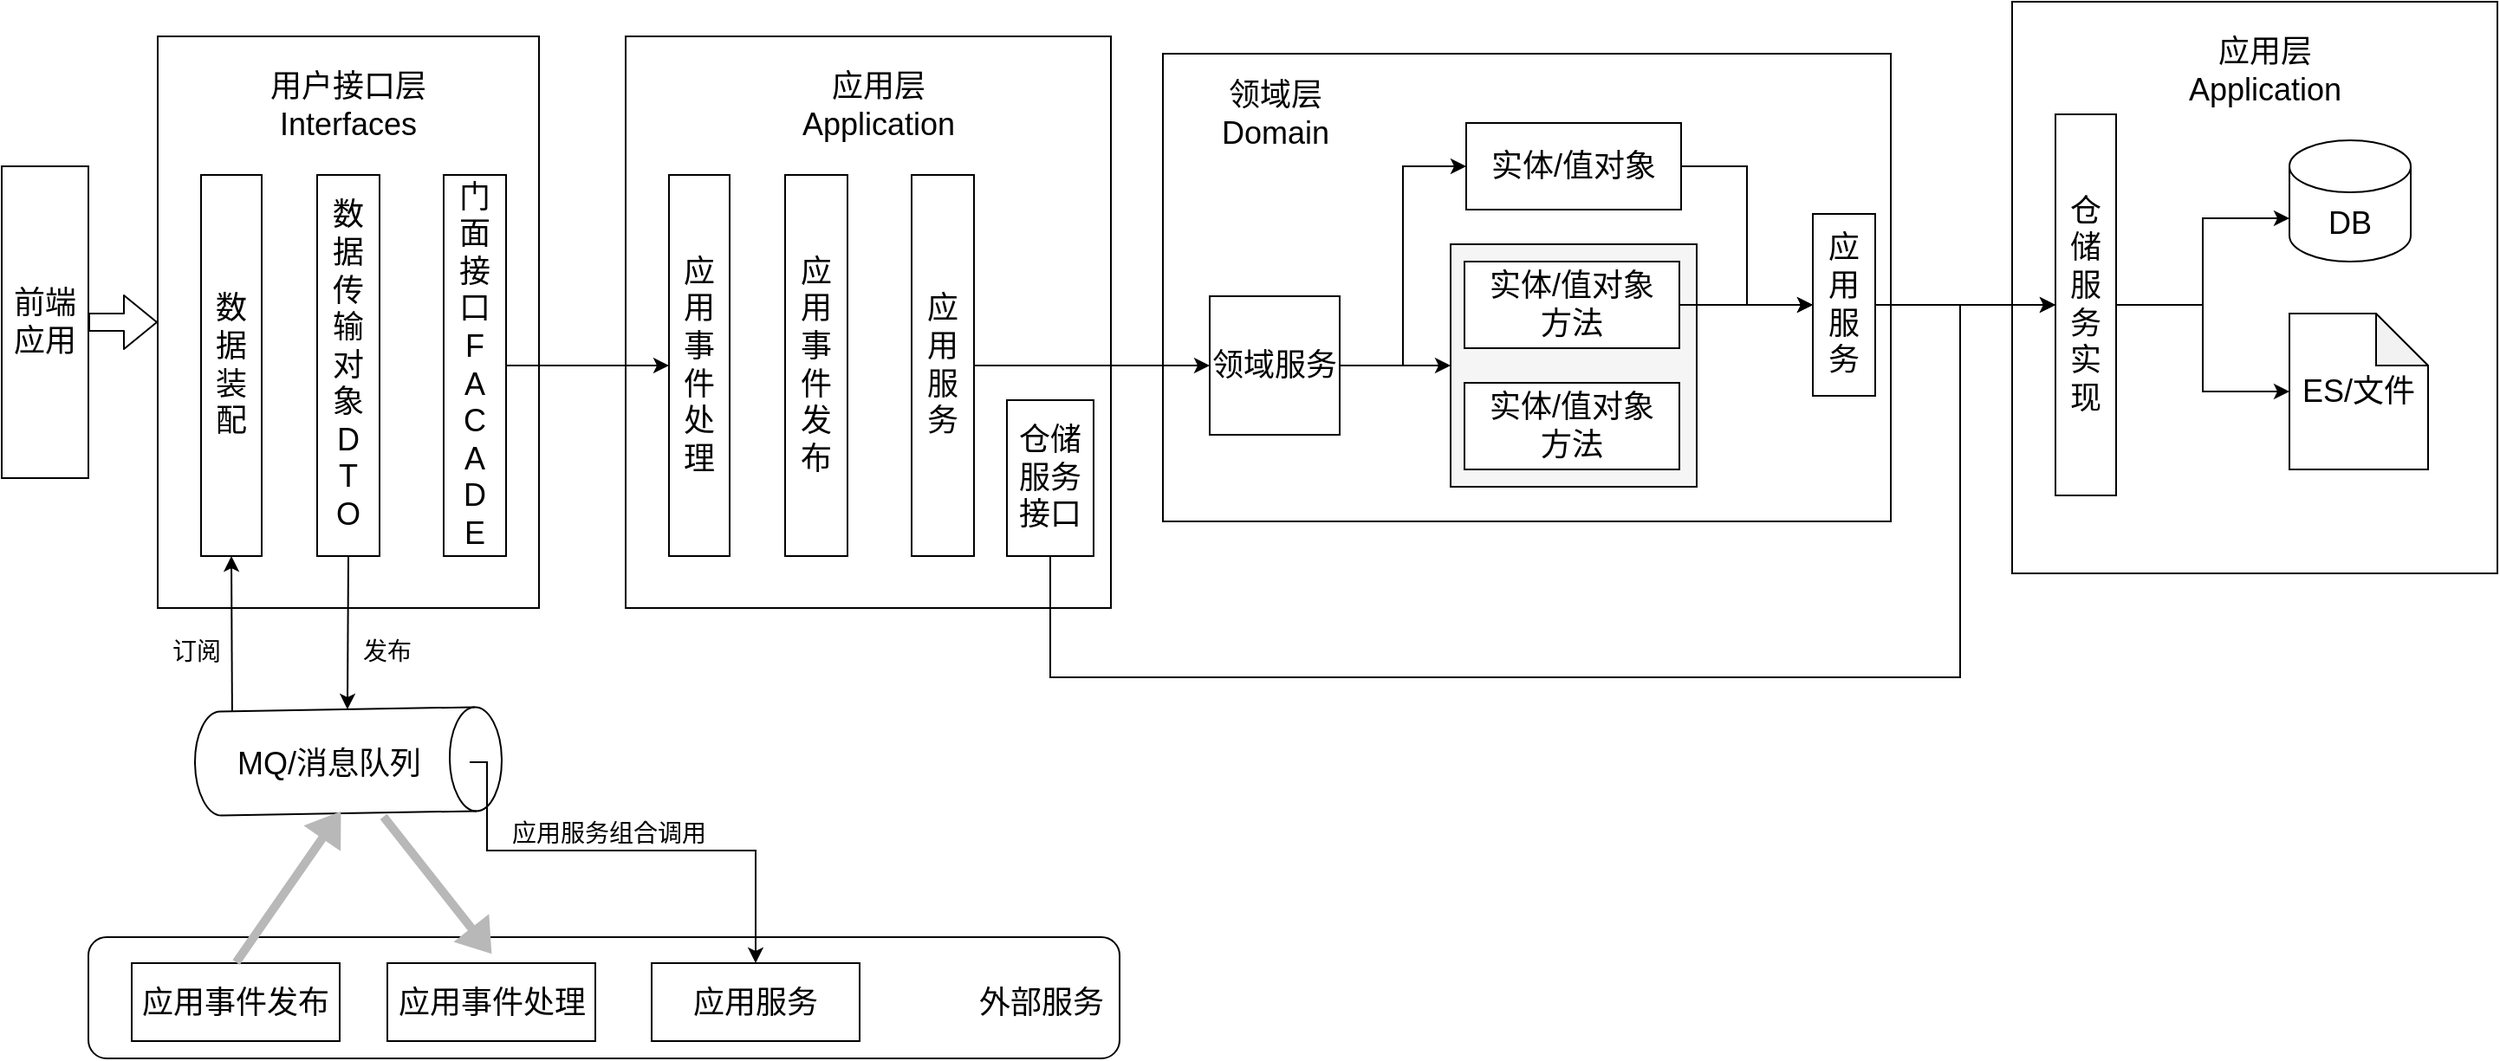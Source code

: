 <mxfile version="14.5.1" type="device"><diagram id="Ohy0cr0k2MGtb4H0knpd" name="第 1 页"><mxGraphModel dx="1231" dy="948" grid="1" gridSize="10" guides="1" tooltips="1" connect="1" arrows="1" fold="1" page="1" pageScale="1" pageWidth="827" pageHeight="1169" math="0" shadow="0"><root><mxCell id="0"/><mxCell id="1" parent="0"/><mxCell id="T-qDs-RT19fgyQ4YJEB4-98" value="" style="group" vertex="1" connectable="0" parent="1"><mxGeometry x="800" y="250" width="420" height="270" as="geometry"/></mxCell><mxCell id="T-qDs-RT19fgyQ4YJEB4-44" value="&lt;font style=&quot;font-size: 18px&quot;&gt;&lt;br&gt;&lt;/font&gt;" style="rounded=0;whiteSpace=wrap;html=1;" vertex="1" parent="T-qDs-RT19fgyQ4YJEB4-98"><mxGeometry width="420" height="270" as="geometry"/></mxCell><mxCell id="T-qDs-RT19fgyQ4YJEB4-45" value="&lt;font style=&quot;font-size: 18px&quot;&gt;领域层&lt;br&gt;Domain&lt;br&gt;&lt;/font&gt;" style="text;html=1;strokeColor=none;fillColor=none;align=center;verticalAlign=middle;whiteSpace=wrap;rounded=0;" vertex="1" parent="T-qDs-RT19fgyQ4YJEB4-98"><mxGeometry x="10" y="15" width="110" height="40" as="geometry"/></mxCell><mxCell id="T-qDs-RT19fgyQ4YJEB4-46" value="&lt;span style=&quot;font-size: 18px&quot;&gt;领域服务&lt;/span&gt;" style="rounded=0;whiteSpace=wrap;html=1;align=center;" vertex="1" parent="T-qDs-RT19fgyQ4YJEB4-98"><mxGeometry x="27" y="140" width="75" height="80" as="geometry"/></mxCell><mxCell id="T-qDs-RT19fgyQ4YJEB4-47" value="&lt;div&gt;&lt;span style=&quot;font-size: 18px&quot;&gt;实体/值对象&lt;/span&gt;&lt;/div&gt;" style="rounded=0;whiteSpace=wrap;html=1;align=center;" vertex="1" parent="T-qDs-RT19fgyQ4YJEB4-98"><mxGeometry x="175" y="40" width="124" height="50" as="geometry"/></mxCell><mxCell id="T-qDs-RT19fgyQ4YJEB4-56" style="edgeStyle=orthogonalEdgeStyle;rounded=0;orthogonalLoop=1;jettySize=auto;html=1;entryX=0;entryY=0.5;entryDx=0;entryDy=0;labelBackgroundColor=#B8B8B8;fillColor=none;" edge="1" parent="T-qDs-RT19fgyQ4YJEB4-98" source="T-qDs-RT19fgyQ4YJEB4-46" target="T-qDs-RT19fgyQ4YJEB4-47"><mxGeometry as="geometry"/></mxCell><mxCell id="T-qDs-RT19fgyQ4YJEB4-48" value="&lt;span style=&quot;font-size: 18px&quot;&gt;应用服务&lt;br&gt;&lt;/span&gt;" style="rounded=0;whiteSpace=wrap;html=1;align=center;" vertex="1" parent="T-qDs-RT19fgyQ4YJEB4-98"><mxGeometry x="375" y="92.5" width="36" height="105" as="geometry"/></mxCell><mxCell id="T-qDs-RT19fgyQ4YJEB4-61" style="edgeStyle=orthogonalEdgeStyle;rounded=0;orthogonalLoop=1;jettySize=auto;html=1;entryX=0;entryY=0.5;entryDx=0;entryDy=0;labelBackgroundColor=#B8B8B8;fillColor=none;" edge="1" parent="T-qDs-RT19fgyQ4YJEB4-98" source="T-qDs-RT19fgyQ4YJEB4-47" target="T-qDs-RT19fgyQ4YJEB4-48"><mxGeometry as="geometry"/></mxCell><mxCell id="T-qDs-RT19fgyQ4YJEB4-53" value="" style="group;fillColor=#f5f5f5;strokeColor=#666666;fontColor=#333333;" vertex="1" connectable="0" parent="T-qDs-RT19fgyQ4YJEB4-98"><mxGeometry x="166" y="110" width="142" height="140" as="geometry"/></mxCell><mxCell id="T-qDs-RT19fgyQ4YJEB4-52" value="" style="rounded=0;whiteSpace=wrap;html=1;fillColor=none;" vertex="1" parent="T-qDs-RT19fgyQ4YJEB4-53"><mxGeometry width="142" height="140" as="geometry"/></mxCell><mxCell id="T-qDs-RT19fgyQ4YJEB4-50" value="&lt;div&gt;&lt;span style=&quot;font-size: 18px&quot;&gt;实体/值对象&lt;/span&gt;&lt;/div&gt;&lt;div&gt;&lt;span style=&quot;font-size: 18px&quot;&gt;方法&lt;/span&gt;&lt;/div&gt;" style="rounded=0;whiteSpace=wrap;html=1;align=center;" vertex="1" parent="T-qDs-RT19fgyQ4YJEB4-53"><mxGeometry x="8" y="10" width="124" height="50" as="geometry"/></mxCell><mxCell id="T-qDs-RT19fgyQ4YJEB4-51" value="&lt;div&gt;&lt;span style=&quot;font-size: 18px&quot;&gt;实体/值对象&lt;/span&gt;&lt;/div&gt;&lt;div&gt;&lt;span style=&quot;font-size: 18px&quot;&gt;方法&lt;/span&gt;&lt;/div&gt;" style="rounded=0;whiteSpace=wrap;html=1;align=center;" vertex="1" parent="T-qDs-RT19fgyQ4YJEB4-53"><mxGeometry x="8" y="80" width="124" height="50" as="geometry"/></mxCell><mxCell id="T-qDs-RT19fgyQ4YJEB4-54" style="edgeStyle=orthogonalEdgeStyle;rounded=0;orthogonalLoop=1;jettySize=auto;html=1;entryX=0;entryY=0.5;entryDx=0;entryDy=0;labelBackgroundColor=#B8B8B8;fillColor=none;" edge="1" parent="T-qDs-RT19fgyQ4YJEB4-98" source="T-qDs-RT19fgyQ4YJEB4-46" target="T-qDs-RT19fgyQ4YJEB4-52"><mxGeometry as="geometry"/></mxCell><mxCell id="T-qDs-RT19fgyQ4YJEB4-60" style="edgeStyle=orthogonalEdgeStyle;rounded=0;orthogonalLoop=1;jettySize=auto;html=1;exitX=1;exitY=0.5;exitDx=0;exitDy=0;entryX=0;entryY=0.5;entryDx=0;entryDy=0;labelBackgroundColor=#B8B8B8;fillColor=none;" edge="1" parent="T-qDs-RT19fgyQ4YJEB4-98" source="T-qDs-RT19fgyQ4YJEB4-50" target="T-qDs-RT19fgyQ4YJEB4-48"><mxGeometry as="geometry"/></mxCell><mxCell id="T-qDs-RT19fgyQ4YJEB4-97" value="" style="group" vertex="1" connectable="0" parent="1"><mxGeometry x="1290" y="220" width="280" height="330" as="geometry"/></mxCell><mxCell id="T-qDs-RT19fgyQ4YJEB4-79" value="&lt;font style=&quot;font-size: 18px&quot;&gt;&lt;br&gt;&lt;/font&gt;" style="rounded=0;whiteSpace=wrap;html=1;" vertex="1" parent="T-qDs-RT19fgyQ4YJEB4-97"><mxGeometry width="280" height="330" as="geometry"/></mxCell><mxCell id="T-qDs-RT19fgyQ4YJEB4-80" value="&lt;font style=&quot;font-size: 18px&quot;&gt;应用层&lt;br&gt;Application&lt;br&gt;&lt;/font&gt;" style="text;html=1;strokeColor=none;fillColor=none;align=center;verticalAlign=middle;whiteSpace=wrap;rounded=0;" vertex="1" parent="T-qDs-RT19fgyQ4YJEB4-97"><mxGeometry x="91" y="20" width="110" height="40" as="geometry"/></mxCell><mxCell id="T-qDs-RT19fgyQ4YJEB4-81" value="&lt;span style=&quot;font-size: 18px&quot;&gt;仓储服务实现&lt;/span&gt;" style="rounded=0;whiteSpace=wrap;html=1;align=center;" vertex="1" parent="T-qDs-RT19fgyQ4YJEB4-97"><mxGeometry x="25" y="65" width="35" height="220" as="geometry"/></mxCell><mxCell id="T-qDs-RT19fgyQ4YJEB4-89" value="&lt;font style=&quot;font-size: 18px&quot;&gt;DB&lt;/font&gt;" style="shape=cylinder3;whiteSpace=wrap;html=1;boundedLbl=1;backgroundOutline=1;size=15;rotation=0;" vertex="1" parent="T-qDs-RT19fgyQ4YJEB4-97"><mxGeometry x="160" y="80" width="70" height="70" as="geometry"/></mxCell><mxCell id="T-qDs-RT19fgyQ4YJEB4-91" style="edgeStyle=orthogonalEdgeStyle;rounded=0;orthogonalLoop=1;jettySize=auto;html=1;exitX=1;exitY=0.5;exitDx=0;exitDy=0;entryX=0;entryY=0;entryDx=0;entryDy=45;entryPerimeter=0;labelBackgroundColor=#B8B8B8;fillColor=none;" edge="1" parent="T-qDs-RT19fgyQ4YJEB4-97" source="T-qDs-RT19fgyQ4YJEB4-81" target="T-qDs-RT19fgyQ4YJEB4-89"><mxGeometry relative="1" as="geometry"/></mxCell><mxCell id="T-qDs-RT19fgyQ4YJEB4-90" value="&lt;font style=&quot;font-size: 18px&quot;&gt;ES/文件&lt;/font&gt;" style="shape=note;whiteSpace=wrap;html=1;backgroundOutline=1;darkOpacity=0.05;" vertex="1" parent="T-qDs-RT19fgyQ4YJEB4-97"><mxGeometry x="160" y="180" width="80" height="90" as="geometry"/></mxCell><mxCell id="T-qDs-RT19fgyQ4YJEB4-92" style="edgeStyle=orthogonalEdgeStyle;rounded=0;orthogonalLoop=1;jettySize=auto;html=1;exitX=1;exitY=0.5;exitDx=0;exitDy=0;entryX=0;entryY=0.5;entryDx=0;entryDy=0;entryPerimeter=0;labelBackgroundColor=#B8B8B8;fillColor=none;" edge="1" parent="T-qDs-RT19fgyQ4YJEB4-97" source="T-qDs-RT19fgyQ4YJEB4-81" target="T-qDs-RT19fgyQ4YJEB4-90"><mxGeometry relative="1" as="geometry"/></mxCell><mxCell id="T-qDs-RT19fgyQ4YJEB4-1" value="&lt;font style=&quot;font-size: 18px&quot;&gt;&lt;br&gt;&lt;/font&gt;" style="rounded=0;whiteSpace=wrap;html=1;" vertex="1" parent="1"><mxGeometry x="220" y="240" width="220" height="330" as="geometry"/></mxCell><mxCell id="T-qDs-RT19fgyQ4YJEB4-2" value="&lt;font style=&quot;font-size: 18px&quot;&gt;前端&lt;br&gt;应用&lt;/font&gt;" style="rounded=0;whiteSpace=wrap;html=1;" vertex="1" parent="1"><mxGeometry x="130" y="315" width="50" height="180" as="geometry"/></mxCell><mxCell id="T-qDs-RT19fgyQ4YJEB4-3" value="&lt;font style=&quot;font-size: 18px&quot;&gt;用户接口层&lt;br&gt;Interfaces&lt;/font&gt;" style="text;html=1;strokeColor=none;fillColor=none;align=center;verticalAlign=middle;whiteSpace=wrap;rounded=0;" vertex="1" parent="1"><mxGeometry x="275" y="260" width="110" height="40" as="geometry"/></mxCell><mxCell id="T-qDs-RT19fgyQ4YJEB4-4" value="&lt;span style=&quot;font-size: 18px&quot;&gt;数据装配&lt;/span&gt;" style="rounded=0;whiteSpace=wrap;html=1;align=center;" vertex="1" parent="1"><mxGeometry x="245" y="320" width="35" height="220" as="geometry"/></mxCell><mxCell id="T-qDs-RT19fgyQ4YJEB4-5" value="&lt;div&gt;&lt;span style=&quot;font-size: 18px&quot;&gt;数据传输对象&lt;/span&gt;&lt;/div&gt;&lt;div&gt;&lt;span style=&quot;font-size: 18px&quot;&gt;D&lt;/span&gt;&lt;/div&gt;&lt;div&gt;&lt;span style=&quot;font-size: 18px&quot;&gt;T&lt;/span&gt;&lt;/div&gt;&lt;div&gt;&lt;span style=&quot;font-size: 18px&quot;&gt;O&lt;/span&gt;&lt;/div&gt;" style="rounded=0;whiteSpace=wrap;html=1;align=center;" vertex="1" parent="1"><mxGeometry x="312" y="320" width="36" height="220" as="geometry"/></mxCell><mxCell id="T-qDs-RT19fgyQ4YJEB4-9" value="&lt;span style=&quot;font-size: 18px&quot;&gt;门面接口&lt;br&gt;F&lt;br&gt;A&lt;br&gt;C&lt;br&gt;A&lt;br&gt;D&lt;br&gt;E&lt;br&gt;&lt;/span&gt;" style="rounded=0;whiteSpace=wrap;html=1;align=center;" vertex="1" parent="1"><mxGeometry x="385" y="320" width="36" height="220" as="geometry"/></mxCell><mxCell id="T-qDs-RT19fgyQ4YJEB4-10" value="" style="shape=flexArrow;endArrow=classic;html=1;exitX=1;exitY=0.5;exitDx=0;exitDy=0;entryX=0;entryY=0.5;entryDx=0;entryDy=0;" edge="1" parent="1" source="T-qDs-RT19fgyQ4YJEB4-2" target="T-qDs-RT19fgyQ4YJEB4-1"><mxGeometry width="50" height="50" relative="1" as="geometry"><mxPoint x="160" y="430" as="sourcePoint"/><mxPoint x="210" y="380" as="targetPoint"/></mxGeometry></mxCell><mxCell id="T-qDs-RT19fgyQ4YJEB4-11" value="&lt;font style=&quot;font-size: 18px&quot;&gt;&lt;br&gt;&lt;/font&gt;" style="rounded=0;whiteSpace=wrap;html=1;" vertex="1" parent="1"><mxGeometry x="490" y="240" width="280" height="330" as="geometry"/></mxCell><mxCell id="T-qDs-RT19fgyQ4YJEB4-12" value="&lt;font style=&quot;font-size: 18px&quot;&gt;应用层&lt;br&gt;Application&lt;br&gt;&lt;/font&gt;" style="text;html=1;strokeColor=none;fillColor=none;align=center;verticalAlign=middle;whiteSpace=wrap;rounded=0;" vertex="1" parent="1"><mxGeometry x="581" y="260" width="110" height="40" as="geometry"/></mxCell><mxCell id="T-qDs-RT19fgyQ4YJEB4-13" value="&lt;span style=&quot;font-size: 18px&quot;&gt;应用事件处理&lt;/span&gt;" style="rounded=0;whiteSpace=wrap;html=1;align=center;" vertex="1" parent="1"><mxGeometry x="515" y="320" width="35" height="220" as="geometry"/></mxCell><mxCell id="T-qDs-RT19fgyQ4YJEB4-14" value="&lt;div&gt;&lt;span style=&quot;font-size: 18px&quot;&gt;应用事件发布&lt;/span&gt;&lt;/div&gt;" style="rounded=0;whiteSpace=wrap;html=1;align=center;" vertex="1" parent="1"><mxGeometry x="582" y="320" width="36" height="220" as="geometry"/></mxCell><mxCell id="T-qDs-RT19fgyQ4YJEB4-95" style="edgeStyle=orthogonalEdgeStyle;rounded=0;orthogonalLoop=1;jettySize=auto;html=1;labelBackgroundColor=#B8B8B8;fillColor=none;" edge="1" parent="1" source="T-qDs-RT19fgyQ4YJEB4-15" target="T-qDs-RT19fgyQ4YJEB4-46"><mxGeometry relative="1" as="geometry"/></mxCell><mxCell id="T-qDs-RT19fgyQ4YJEB4-15" value="&lt;span style=&quot;font-size: 18px&quot;&gt;应用服务&lt;br&gt;&lt;/span&gt;" style="rounded=0;whiteSpace=wrap;html=1;align=center;" vertex="1" parent="1"><mxGeometry x="655" y="320" width="36" height="220" as="geometry"/></mxCell><mxCell id="T-qDs-RT19fgyQ4YJEB4-86" style="edgeStyle=orthogonalEdgeStyle;rounded=0;orthogonalLoop=1;jettySize=auto;html=1;labelBackgroundColor=#B8B8B8;fillColor=none;entryX=0;entryY=0.5;entryDx=0;entryDy=0;" edge="1" parent="1" source="T-qDs-RT19fgyQ4YJEB4-16" target="T-qDs-RT19fgyQ4YJEB4-81"><mxGeometry relative="1" as="geometry"><mxPoint x="1280" y="385" as="targetPoint"/><Array as="points"><mxPoint x="735" y="610"/><mxPoint x="1260" y="610"/><mxPoint x="1260" y="395"/></Array></mxGeometry></mxCell><mxCell id="T-qDs-RT19fgyQ4YJEB4-16" value="&lt;span style=&quot;font-size: 18px&quot;&gt;仓储服务&lt;br&gt;接口&lt;br&gt;&lt;/span&gt;" style="rounded=0;whiteSpace=wrap;html=1;align=center;" vertex="1" parent="1"><mxGeometry x="710" y="450" width="50" height="90" as="geometry"/></mxCell><mxCell id="T-qDs-RT19fgyQ4YJEB4-19" value="" style="group" vertex="1" connectable="0" parent="1"><mxGeometry x="240.995" y="626.955" width="178.01" height="63.08" as="geometry"/></mxCell><mxCell id="T-qDs-RT19fgyQ4YJEB4-17" value="" style="shape=cylinder3;whiteSpace=wrap;html=1;boundedLbl=1;backgroundOutline=1;size=15;rotation=89;" vertex="1" parent="T-qDs-RT19fgyQ4YJEB4-19"><mxGeometry x="59.005" y="-56.955" width="60" height="176.99" as="geometry"/></mxCell><mxCell id="T-qDs-RT19fgyQ4YJEB4-18" value="&lt;font style=&quot;font-size: 18px&quot;&gt;MQ/消息队列&lt;br&gt;&lt;/font&gt;" style="text;html=1;strokeColor=none;fillColor=none;align=center;verticalAlign=middle;whiteSpace=wrap;rounded=0;" vertex="1" parent="T-qDs-RT19fgyQ4YJEB4-19"><mxGeometry x="22.645" y="13.285" width="110" height="40" as="geometry"/></mxCell><mxCell id="T-qDs-RT19fgyQ4YJEB4-22" value="" style="endArrow=classic;html=1;exitX=0.006;exitY=0.876;exitDx=0;exitDy=0;exitPerimeter=0;entryX=0.5;entryY=1;entryDx=0;entryDy=0;" edge="1" parent="1" source="T-qDs-RT19fgyQ4YJEB4-17" target="T-qDs-RT19fgyQ4YJEB4-4"><mxGeometry width="50" height="50" relative="1" as="geometry"><mxPoint x="250" y="640" as="sourcePoint"/><mxPoint x="300" y="590" as="targetPoint"/></mxGeometry></mxCell><mxCell id="T-qDs-RT19fgyQ4YJEB4-25" value="&lt;font style=&quot;font-size: 14px&quot;&gt;订阅&lt;/font&gt;" style="text;html=1;strokeColor=none;fillColor=none;align=center;verticalAlign=middle;whiteSpace=wrap;rounded=0;" vertex="1" parent="1"><mxGeometry x="220" y="585" width="45" height="20" as="geometry"/></mxCell><mxCell id="T-qDs-RT19fgyQ4YJEB4-26" value="" style="endArrow=classic;html=1;exitX=0.5;exitY=1;exitDx=0;exitDy=0;entryX=0;entryY=0.5;entryDx=0;entryDy=0;entryPerimeter=0;" edge="1" parent="1" source="T-qDs-RT19fgyQ4YJEB4-5" target="T-qDs-RT19fgyQ4YJEB4-17"><mxGeometry width="50" height="50" relative="1" as="geometry"><mxPoint x="310" y="630" as="sourcePoint"/><mxPoint x="360" y="580" as="targetPoint"/></mxGeometry></mxCell><mxCell id="T-qDs-RT19fgyQ4YJEB4-27" value="&lt;font style=&quot;font-size: 14px&quot;&gt;发布&lt;/font&gt;" style="text;html=1;strokeColor=none;fillColor=none;align=center;verticalAlign=middle;whiteSpace=wrap;rounded=0;" vertex="1" parent="1"><mxGeometry x="330" y="585" width="45" height="20" as="geometry"/></mxCell><mxCell id="T-qDs-RT19fgyQ4YJEB4-35" value="" style="group" vertex="1" connectable="0" parent="1"><mxGeometry x="180" y="760" width="605" height="70" as="geometry"/></mxCell><mxCell id="T-qDs-RT19fgyQ4YJEB4-29" value="" style="rounded=1;whiteSpace=wrap;html=1;" vertex="1" parent="T-qDs-RT19fgyQ4YJEB4-35"><mxGeometry width="595" height="70" as="geometry"/></mxCell><mxCell id="T-qDs-RT19fgyQ4YJEB4-30" value="&lt;font style=&quot;font-size: 18px&quot;&gt;应用事件发布&lt;/font&gt;" style="rounded=0;whiteSpace=wrap;html=1;" vertex="1" parent="T-qDs-RT19fgyQ4YJEB4-35"><mxGeometry x="25" y="15" width="120" height="45" as="geometry"/></mxCell><mxCell id="T-qDs-RT19fgyQ4YJEB4-31" value="&lt;font style=&quot;font-size: 18px&quot;&gt;应用事件处理&lt;/font&gt;" style="rounded=0;whiteSpace=wrap;html=1;" vertex="1" parent="T-qDs-RT19fgyQ4YJEB4-35"><mxGeometry x="172.5" y="15" width="120" height="45" as="geometry"/></mxCell><mxCell id="T-qDs-RT19fgyQ4YJEB4-32" value="&lt;font style=&quot;font-size: 18px&quot;&gt;应用服务&lt;/font&gt;" style="rounded=0;whiteSpace=wrap;html=1;" vertex="1" parent="T-qDs-RT19fgyQ4YJEB4-35"><mxGeometry x="325" y="15" width="120" height="45" as="geometry"/></mxCell><mxCell id="T-qDs-RT19fgyQ4YJEB4-33" value="&lt;font style=&quot;font-size: 18px&quot;&gt;外部服务&lt;br&gt;&lt;/font&gt;" style="text;html=1;strokeColor=none;fillColor=none;align=center;verticalAlign=middle;whiteSpace=wrap;rounded=0;" vertex="1" parent="T-qDs-RT19fgyQ4YJEB4-35"><mxGeometry x="495" y="17.5" width="110" height="40" as="geometry"/></mxCell><mxCell id="T-qDs-RT19fgyQ4YJEB4-38" value="" style="endArrow=classic;html=1;shape=flexArrow;fillColor=#B8B8B8;strokeColor=none;width=5;" edge="1" parent="1"><mxGeometry width="50" height="50" relative="1" as="geometry"><mxPoint x="350" y="690" as="sourcePoint"/><mxPoint x="413" y="770" as="targetPoint"/></mxGeometry></mxCell><mxCell id="T-qDs-RT19fgyQ4YJEB4-39" value="" style="endArrow=classic;html=1;shape=flexArrow;entryX=0.567;entryY=1.169;entryDx=0;entryDy=0;entryPerimeter=0;fillColor=#B8B8B8;strokeColor=none;width=5;exitX=0.5;exitY=0;exitDx=0;exitDy=0;" edge="1" parent="1" source="T-qDs-RT19fgyQ4YJEB4-30" target="T-qDs-RT19fgyQ4YJEB4-18"><mxGeometry width="50" height="50" relative="1" as="geometry"><mxPoint x="270" y="740" as="sourcePoint"/><mxPoint x="321.02" y="789.995" as="targetPoint"/></mxGeometry></mxCell><mxCell id="T-qDs-RT19fgyQ4YJEB4-40" style="edgeStyle=orthogonalEdgeStyle;rounded=0;orthogonalLoop=1;jettySize=auto;html=1;entryX=0.5;entryY=0;entryDx=0;entryDy=0;labelBackgroundColor=#B8B8B8;" edge="1" parent="1" target="T-qDs-RT19fgyQ4YJEB4-32"><mxGeometry relative="1" as="geometry"><mxPoint x="400" y="659" as="sourcePoint"/><Array as="points"><mxPoint x="410" y="710"/><mxPoint x="565" y="710"/></Array></mxGeometry></mxCell><mxCell id="T-qDs-RT19fgyQ4YJEB4-42" value="&lt;font&gt;&lt;span style=&quot;font-size: 14px&quot;&gt;应用服务组合调用&lt;/span&gt;&lt;br&gt;&lt;/font&gt;" style="text;html=1;strokeColor=none;fillColor=none;align=center;verticalAlign=middle;whiteSpace=wrap;rounded=0;" vertex="1" parent="1"><mxGeometry x="400" y="680" width="160.99" height="40" as="geometry"/></mxCell><mxCell id="T-qDs-RT19fgyQ4YJEB4-85" style="edgeStyle=orthogonalEdgeStyle;rounded=0;orthogonalLoop=1;jettySize=auto;html=1;exitX=1;exitY=0.5;exitDx=0;exitDy=0;entryX=0;entryY=0.5;entryDx=0;entryDy=0;labelBackgroundColor=#B8B8B8;fillColor=none;" edge="1" parent="1" source="T-qDs-RT19fgyQ4YJEB4-48" target="T-qDs-RT19fgyQ4YJEB4-81"><mxGeometry relative="1" as="geometry"/></mxCell><mxCell id="T-qDs-RT19fgyQ4YJEB4-99" style="edgeStyle=orthogonalEdgeStyle;rounded=0;orthogonalLoop=1;jettySize=auto;html=1;labelBackgroundColor=#B8B8B8;fillColor=none;" edge="1" parent="1" source="T-qDs-RT19fgyQ4YJEB4-9" target="T-qDs-RT19fgyQ4YJEB4-13"><mxGeometry relative="1" as="geometry"/></mxCell></root></mxGraphModel></diagram></mxfile>